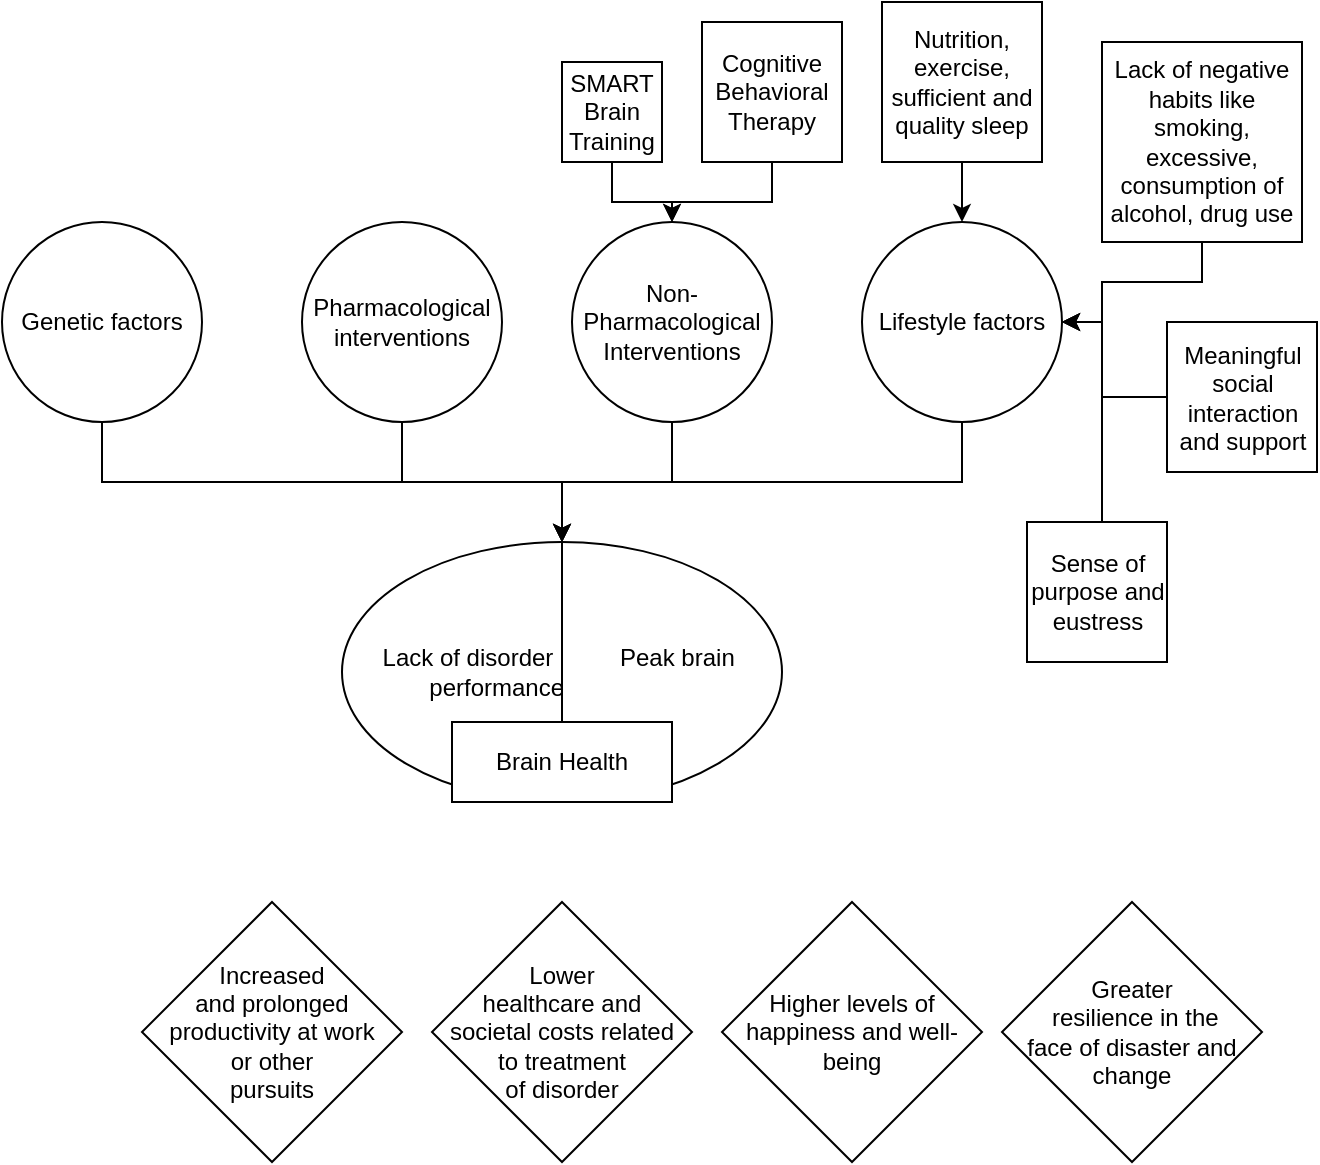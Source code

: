 <mxfile version="20.8.15" type="github">
  <diagram name="Page-1" id="icjVqxEl6QE1_D_8Zwpy">
    <mxGraphModel dx="1194" dy="1716" grid="1" gridSize="10" guides="1" tooltips="1" connect="1" arrows="1" fold="1" page="1" pageScale="1" pageWidth="850" pageHeight="1100" math="0" shadow="0">
      <root>
        <mxCell id="0" />
        <mxCell id="1" parent="0" />
        <mxCell id="mWjNH0HdIJz2-ww5PxK--1" value="&lt;div style=&quot;text-align: left;&quot;&gt;&lt;span style=&quot;background-color: initial;&quot;&gt;Lack of disorder&amp;nbsp; &amp;nbsp; &amp;nbsp; &amp;nbsp; &amp;nbsp; &lt;/span&gt;&lt;span style=&quot;background-color: initial;&quot;&gt;Peak b&lt;/span&gt;&lt;span style=&quot;background-color: initial;&quot;&gt;rain&amp;nbsp;&lt;/span&gt;&lt;/div&gt;&lt;div style=&quot;text-align: left;&quot;&gt;&lt;span style=&quot;background-color: initial;&quot;&gt;&lt;span style=&quot;white-space: pre;&quot;&gt;	&lt;/span&gt;&lt;span style=&quot;white-space: pre;&quot;&gt;	&lt;/span&gt;&lt;span style=&quot;white-space: pre;&quot;&gt;	&lt;/span&gt;&lt;span style=&quot;white-space: pre;&quot;&gt;	&lt;/span&gt;&amp;nbsp; &amp;nbsp;performance&lt;/span&gt;&lt;/div&gt;" style="ellipse;whiteSpace=wrap;html=1;" vertex="1" parent="1">
          <mxGeometry x="280" y="230" width="220" height="130" as="geometry" />
        </mxCell>
        <mxCell id="mWjNH0HdIJz2-ww5PxK--20" value="" style="edgeStyle=orthogonalEdgeStyle;rounded=0;orthogonalLoop=1;jettySize=auto;html=1;" edge="1" parent="1" source="mWjNH0HdIJz2-ww5PxK--7" target="mWjNH0HdIJz2-ww5PxK--1">
          <mxGeometry relative="1" as="geometry" />
        </mxCell>
        <mxCell id="mWjNH0HdIJz2-ww5PxK--7" value="Pharmacological interventions" style="ellipse;whiteSpace=wrap;html=1;aspect=fixed;" vertex="1" parent="1">
          <mxGeometry x="260" y="70" width="100" height="100" as="geometry" />
        </mxCell>
        <mxCell id="mWjNH0HdIJz2-ww5PxK--21" value="" style="edgeStyle=orthogonalEdgeStyle;rounded=0;orthogonalLoop=1;jettySize=auto;html=1;" edge="1" parent="1" source="mWjNH0HdIJz2-ww5PxK--8" target="mWjNH0HdIJz2-ww5PxK--1">
          <mxGeometry relative="1" as="geometry" />
        </mxCell>
        <mxCell id="mWjNH0HdIJz2-ww5PxK--8" value="Non-Pharmacological Interventions" style="ellipse;whiteSpace=wrap;html=1;aspect=fixed;" vertex="1" parent="1">
          <mxGeometry x="395" y="70" width="100" height="100" as="geometry" />
        </mxCell>
        <mxCell id="mWjNH0HdIJz2-ww5PxK--12" value="" style="edgeStyle=orthogonalEdgeStyle;rounded=0;orthogonalLoop=1;jettySize=auto;html=1;" edge="1" parent="1" source="mWjNH0HdIJz2-ww5PxK--9" target="mWjNH0HdIJz2-ww5PxK--8">
          <mxGeometry relative="1" as="geometry" />
        </mxCell>
        <mxCell id="mWjNH0HdIJz2-ww5PxK--9" value="SMART Brain Training" style="whiteSpace=wrap;html=1;aspect=fixed;" vertex="1" parent="1">
          <mxGeometry x="390" y="-10" width="50" height="50" as="geometry" />
        </mxCell>
        <mxCell id="mWjNH0HdIJz2-ww5PxK--27" value="" style="edgeStyle=orthogonalEdgeStyle;rounded=0;orthogonalLoop=1;jettySize=auto;html=1;" edge="1" parent="1" source="mWjNH0HdIJz2-ww5PxK--11" target="mWjNH0HdIJz2-ww5PxK--24">
          <mxGeometry relative="1" as="geometry" />
        </mxCell>
        <mxCell id="mWjNH0HdIJz2-ww5PxK--11" value="Nutrition, exercise, sufficient and quality sleep" style="whiteSpace=wrap;html=1;aspect=fixed;" vertex="1" parent="1">
          <mxGeometry x="550" y="-40" width="80" height="80" as="geometry" />
        </mxCell>
        <mxCell id="mWjNH0HdIJz2-ww5PxK--43" value="" style="edgeStyle=orthogonalEdgeStyle;rounded=0;orthogonalLoop=1;jettySize=auto;html=1;" edge="1" parent="1" source="mWjNH0HdIJz2-ww5PxK--15" target="mWjNH0HdIJz2-ww5PxK--8">
          <mxGeometry relative="1" as="geometry" />
        </mxCell>
        <mxCell id="mWjNH0HdIJz2-ww5PxK--15" value="Cognitive Behavioral Therapy" style="whiteSpace=wrap;html=1;aspect=fixed;" vertex="1" parent="1">
          <mxGeometry x="460" y="-30" width="70" height="70" as="geometry" />
        </mxCell>
        <mxCell id="mWjNH0HdIJz2-ww5PxK--26" value="" style="edgeStyle=orthogonalEdgeStyle;rounded=0;orthogonalLoop=1;jettySize=auto;html=1;" edge="1" parent="1" source="mWjNH0HdIJz2-ww5PxK--23" target="mWjNH0HdIJz2-ww5PxK--1">
          <mxGeometry relative="1" as="geometry">
            <Array as="points">
              <mxPoint x="390" y="200" />
            </Array>
          </mxGeometry>
        </mxCell>
        <mxCell id="mWjNH0HdIJz2-ww5PxK--23" value="Genetic factors" style="ellipse;whiteSpace=wrap;html=1;aspect=fixed;" vertex="1" parent="1">
          <mxGeometry x="110" y="70" width="100" height="100" as="geometry" />
        </mxCell>
        <mxCell id="mWjNH0HdIJz2-ww5PxK--44" value="" style="edgeStyle=orthogonalEdgeStyle;rounded=0;orthogonalLoop=1;jettySize=auto;html=1;entryX=0.5;entryY=0;entryDx=0;entryDy=0;" edge="1" parent="1" source="mWjNH0HdIJz2-ww5PxK--24" target="mWjNH0HdIJz2-ww5PxK--1">
          <mxGeometry relative="1" as="geometry">
            <Array as="points">
              <mxPoint x="390" y="200" />
            </Array>
          </mxGeometry>
        </mxCell>
        <mxCell id="mWjNH0HdIJz2-ww5PxK--24" value="Lifestyle factors" style="ellipse;whiteSpace=wrap;html=1;aspect=fixed;" vertex="1" parent="1">
          <mxGeometry x="540" y="70" width="100" height="100" as="geometry" />
        </mxCell>
        <mxCell id="mWjNH0HdIJz2-ww5PxK--29" value="" style="edgeStyle=orthogonalEdgeStyle;rounded=0;orthogonalLoop=1;jettySize=auto;html=1;exitX=0.5;exitY=1;exitDx=0;exitDy=0;entryX=1;entryY=0.5;entryDx=0;entryDy=0;" edge="1" parent="1" source="mWjNH0HdIJz2-ww5PxK--28" target="mWjNH0HdIJz2-ww5PxK--24">
          <mxGeometry relative="1" as="geometry">
            <mxPoint x="650" y="120" as="targetPoint" />
            <Array as="points">
              <mxPoint x="710" y="100" />
              <mxPoint x="660" y="100" />
              <mxPoint x="660" y="120" />
            </Array>
          </mxGeometry>
        </mxCell>
        <mxCell id="mWjNH0HdIJz2-ww5PxK--28" value="Lack of negative habits like smoking, excessive, consumption of alcohol, drug use" style="whiteSpace=wrap;html=1;aspect=fixed;" vertex="1" parent="1">
          <mxGeometry x="660" y="-20" width="100" height="100" as="geometry" />
        </mxCell>
        <mxCell id="mWjNH0HdIJz2-ww5PxK--31" value="" style="edgeStyle=orthogonalEdgeStyle;rounded=0;orthogonalLoop=1;jettySize=auto;html=1;" edge="1" parent="1" source="mWjNH0HdIJz2-ww5PxK--30" target="mWjNH0HdIJz2-ww5PxK--24">
          <mxGeometry relative="1" as="geometry">
            <Array as="points">
              <mxPoint x="660" y="158" />
              <mxPoint x="660" y="120" />
            </Array>
          </mxGeometry>
        </mxCell>
        <mxCell id="mWjNH0HdIJz2-ww5PxK--30" value="Meaningful social interaction and support" style="whiteSpace=wrap;html=1;aspect=fixed;" vertex="1" parent="1">
          <mxGeometry x="692.5" y="120" width="75" height="75" as="geometry" />
        </mxCell>
        <mxCell id="mWjNH0HdIJz2-ww5PxK--33" value="" style="edgeStyle=orthogonalEdgeStyle;rounded=0;orthogonalLoop=1;jettySize=auto;html=1;" edge="1" parent="1" source="mWjNH0HdIJz2-ww5PxK--32" target="mWjNH0HdIJz2-ww5PxK--24">
          <mxGeometry relative="1" as="geometry">
            <Array as="points">
              <mxPoint x="660" y="120" />
            </Array>
          </mxGeometry>
        </mxCell>
        <mxCell id="mWjNH0HdIJz2-ww5PxK--32" value="Sense of purpose and eustress" style="whiteSpace=wrap;html=1;aspect=fixed;" vertex="1" parent="1">
          <mxGeometry x="622.5" y="220" width="70" height="70" as="geometry" />
        </mxCell>
        <mxCell id="mWjNH0HdIJz2-ww5PxK--34" value="" style="endArrow=none;html=1;rounded=0;entryX=0.5;entryY=0;entryDx=0;entryDy=0;exitX=0.5;exitY=1;exitDx=0;exitDy=0;startArrow=none;" edge="1" parent="1" source="mWjNH0HdIJz2-ww5PxK--35" target="mWjNH0HdIJz2-ww5PxK--1">
          <mxGeometry width="50" height="50" relative="1" as="geometry">
            <mxPoint x="400" y="360" as="sourcePoint" />
            <mxPoint x="450" y="310" as="targetPoint" />
          </mxGeometry>
        </mxCell>
        <mxCell id="mWjNH0HdIJz2-ww5PxK--36" value="" style="endArrow=none;html=1;rounded=0;entryX=0.5;entryY=0;entryDx=0;entryDy=0;exitX=0.5;exitY=1;exitDx=0;exitDy=0;" edge="1" parent="1" source="mWjNH0HdIJz2-ww5PxK--1" target="mWjNH0HdIJz2-ww5PxK--35">
          <mxGeometry width="50" height="50" relative="1" as="geometry">
            <mxPoint x="390" y="360" as="sourcePoint" />
            <mxPoint x="390" y="230" as="targetPoint" />
          </mxGeometry>
        </mxCell>
        <mxCell id="mWjNH0HdIJz2-ww5PxK--35" value="Brain Health" style="rounded=0;whiteSpace=wrap;html=1;" vertex="1" parent="1">
          <mxGeometry x="335" y="320" width="110" height="40" as="geometry" />
        </mxCell>
        <mxCell id="mWjNH0HdIJz2-ww5PxK--45" value="Increased &lt;br&gt;and prolonged&lt;br&gt;productivity at work &lt;br&gt;or other &lt;br&gt;pursuits" style="rhombus;whiteSpace=wrap;html=1;" vertex="1" parent="1">
          <mxGeometry x="180" y="410" width="130" height="130" as="geometry" />
        </mxCell>
        <mxCell id="mWjNH0HdIJz2-ww5PxK--50" value="Lower &lt;br&gt;healthcare and &lt;br&gt;societal costs related &lt;br&gt;to treatment &lt;br&gt;of disorder" style="rhombus;whiteSpace=wrap;html=1;" vertex="1" parent="1">
          <mxGeometry x="325" y="410" width="130" height="130" as="geometry" />
        </mxCell>
        <mxCell id="mWjNH0HdIJz2-ww5PxK--51" value="Higher levels of happiness and well-being" style="rhombus;whiteSpace=wrap;html=1;" vertex="1" parent="1">
          <mxGeometry x="470" y="410" width="130" height="130" as="geometry" />
        </mxCell>
        <mxCell id="mWjNH0HdIJz2-ww5PxK--52" value="Greater &lt;br&gt;&amp;nbsp;resilience in the &lt;br&gt;face of disaster and&lt;br&gt;change" style="rhombus;whiteSpace=wrap;html=1;" vertex="1" parent="1">
          <mxGeometry x="610" y="410" width="130" height="130" as="geometry" />
        </mxCell>
      </root>
    </mxGraphModel>
  </diagram>
</mxfile>
